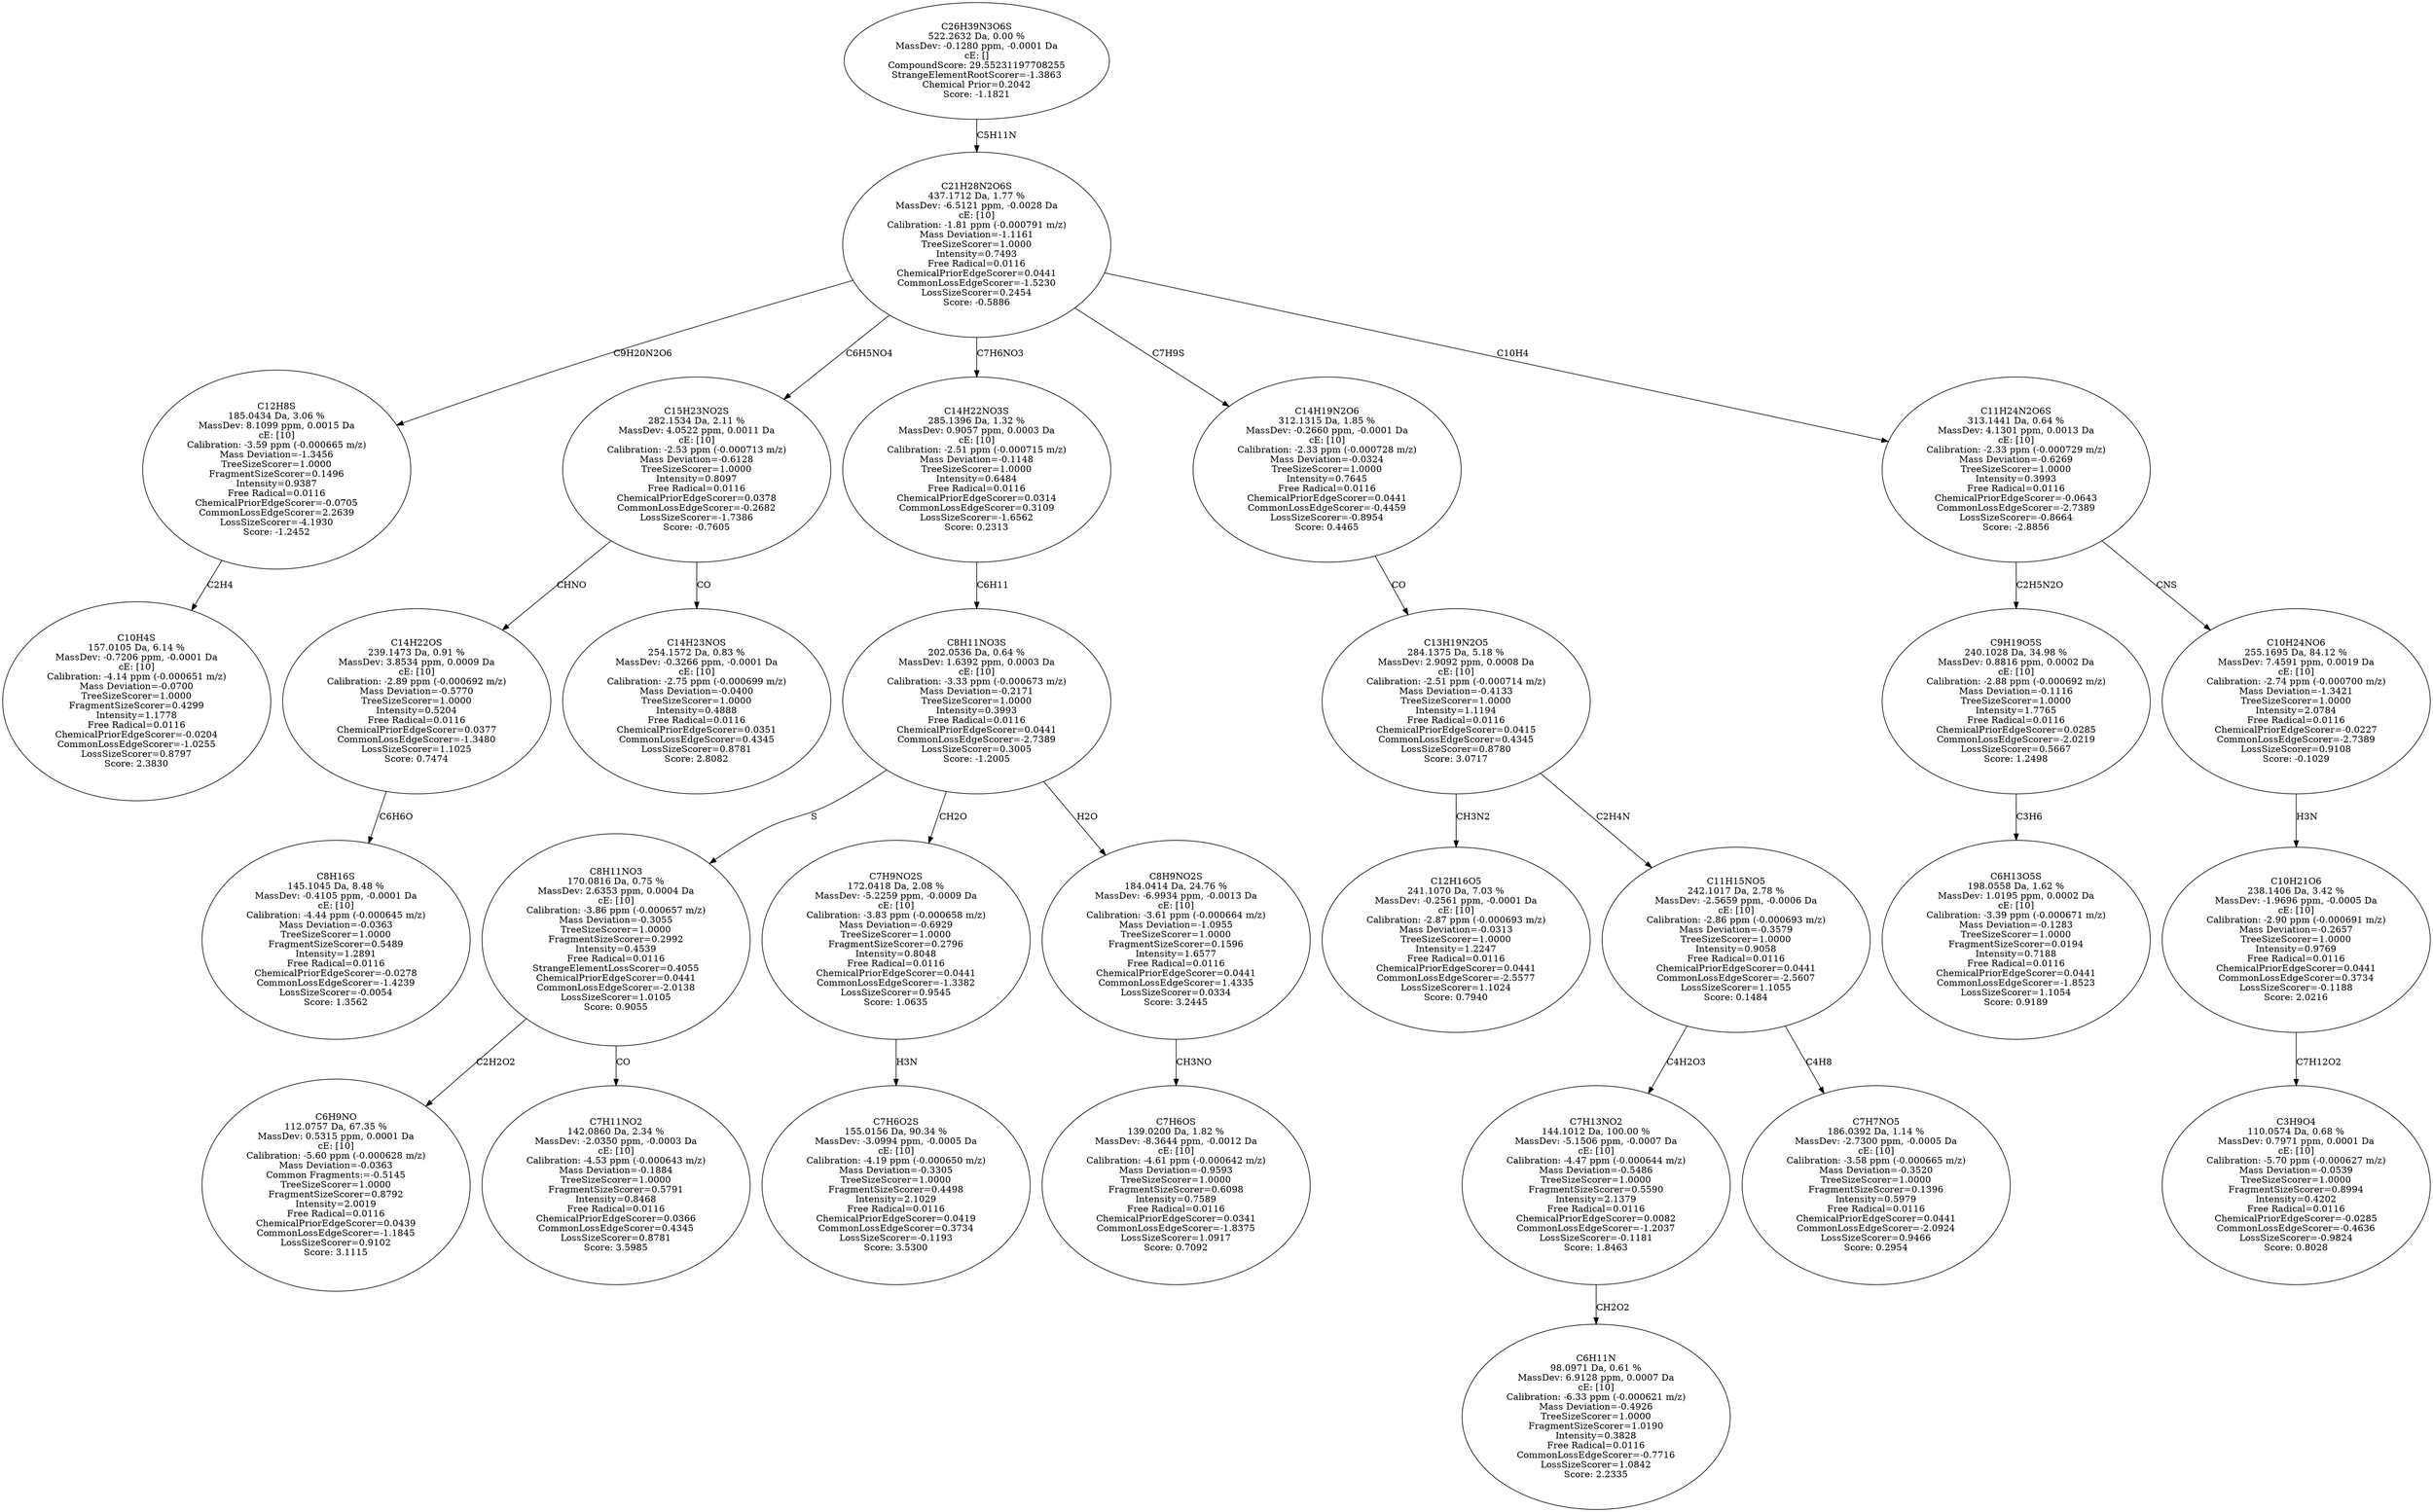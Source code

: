 strict digraph {
v1 [label="C10H4S\n157.0105 Da, 6.14 %\nMassDev: -0.7206 ppm, -0.0001 Da\ncE: [10]\nCalibration: -4.14 ppm (-0.000651 m/z)\nMass Deviation=-0.0700\nTreeSizeScorer=1.0000\nFragmentSizeScorer=0.4299\nIntensity=1.1778\nFree Radical=0.0116\nChemicalPriorEdgeScorer=-0.0204\nCommonLossEdgeScorer=-1.0255\nLossSizeScorer=0.8797\nScore: 2.3830"];
v2 [label="C12H8S\n185.0434 Da, 3.06 %\nMassDev: 8.1099 ppm, 0.0015 Da\ncE: [10]\nCalibration: -3.59 ppm (-0.000665 m/z)\nMass Deviation=-1.3456\nTreeSizeScorer=1.0000\nFragmentSizeScorer=0.1496\nIntensity=0.9387\nFree Radical=0.0116\nChemicalPriorEdgeScorer=-0.0705\nCommonLossEdgeScorer=2.2639\nLossSizeScorer=-4.1930\nScore: -1.2452"];
v3 [label="C8H16S\n145.1045 Da, 8.48 %\nMassDev: -0.4105 ppm, -0.0001 Da\ncE: [10]\nCalibration: -4.44 ppm (-0.000645 m/z)\nMass Deviation=-0.0363\nTreeSizeScorer=1.0000\nFragmentSizeScorer=0.5489\nIntensity=1.2891\nFree Radical=0.0116\nChemicalPriorEdgeScorer=-0.0278\nCommonLossEdgeScorer=-1.4239\nLossSizeScorer=-0.0054\nScore: 1.3562"];
v4 [label="C14H22OS\n239.1473 Da, 0.91 %\nMassDev: 3.8534 ppm, 0.0009 Da\ncE: [10]\nCalibration: -2.89 ppm (-0.000692 m/z)\nMass Deviation=-0.5770\nTreeSizeScorer=1.0000\nIntensity=0.5204\nFree Radical=0.0116\nChemicalPriorEdgeScorer=0.0377\nCommonLossEdgeScorer=-1.3480\nLossSizeScorer=1.1025\nScore: 0.7474"];
v5 [label="C14H23NOS\n254.1572 Da, 0.83 %\nMassDev: -0.3266 ppm, -0.0001 Da\ncE: [10]\nCalibration: -2.75 ppm (-0.000699 m/z)\nMass Deviation=-0.0400\nTreeSizeScorer=1.0000\nIntensity=0.4888\nFree Radical=0.0116\nChemicalPriorEdgeScorer=0.0351\nCommonLossEdgeScorer=0.4345\nLossSizeScorer=0.8781\nScore: 2.8082"];
v6 [label="C15H23NO2S\n282.1534 Da, 2.11 %\nMassDev: 4.0522 ppm, 0.0011 Da\ncE: [10]\nCalibration: -2.53 ppm (-0.000713 m/z)\nMass Deviation=-0.6128\nTreeSizeScorer=1.0000\nIntensity=0.8097\nFree Radical=0.0116\nChemicalPriorEdgeScorer=0.0378\nCommonLossEdgeScorer=-0.2682\nLossSizeScorer=-1.7386\nScore: -0.7605"];
v7 [label="C6H9NO\n112.0757 Da, 67.35 %\nMassDev: 0.5315 ppm, 0.0001 Da\ncE: [10]\nCalibration: -5.60 ppm (-0.000628 m/z)\nMass Deviation=-0.0363\nCommon Fragments:=-0.5145\nTreeSizeScorer=1.0000\nFragmentSizeScorer=0.8792\nIntensity=2.0019\nFree Radical=0.0116\nChemicalPriorEdgeScorer=0.0439\nCommonLossEdgeScorer=-1.1845\nLossSizeScorer=0.9102\nScore: 3.1115"];
v8 [label="C7H11NO2\n142.0860 Da, 2.34 %\nMassDev: -2.0350 ppm, -0.0003 Da\ncE: [10]\nCalibration: -4.53 ppm (-0.000643 m/z)\nMass Deviation=-0.1884\nTreeSizeScorer=1.0000\nFragmentSizeScorer=0.5791\nIntensity=0.8468\nFree Radical=0.0116\nChemicalPriorEdgeScorer=0.0366\nCommonLossEdgeScorer=0.4345\nLossSizeScorer=0.8781\nScore: 3.5985"];
v9 [label="C8H11NO3\n170.0816 Da, 0.75 %\nMassDev: 2.6353 ppm, 0.0004 Da\ncE: [10]\nCalibration: -3.86 ppm (-0.000657 m/z)\nMass Deviation=-0.3055\nTreeSizeScorer=1.0000\nFragmentSizeScorer=0.2992\nIntensity=0.4539\nFree Radical=0.0116\nStrangeElementLossScorer=0.4055\nChemicalPriorEdgeScorer=0.0441\nCommonLossEdgeScorer=-2.0138\nLossSizeScorer=1.0105\nScore: 0.9055"];
v10 [label="C7H6O2S\n155.0156 Da, 90.34 %\nMassDev: -3.0994 ppm, -0.0005 Da\ncE: [10]\nCalibration: -4.19 ppm (-0.000650 m/z)\nMass Deviation=-0.3305\nTreeSizeScorer=1.0000\nFragmentSizeScorer=0.4498\nIntensity=2.1029\nFree Radical=0.0116\nChemicalPriorEdgeScorer=0.0419\nCommonLossEdgeScorer=0.3734\nLossSizeScorer=-0.1193\nScore: 3.5300"];
v11 [label="C7H9NO2S\n172.0418 Da, 2.08 %\nMassDev: -5.2259 ppm, -0.0009 Da\ncE: [10]\nCalibration: -3.83 ppm (-0.000658 m/z)\nMass Deviation=-0.6929\nTreeSizeScorer=1.0000\nFragmentSizeScorer=0.2796\nIntensity=0.8048\nFree Radical=0.0116\nChemicalPriorEdgeScorer=0.0441\nCommonLossEdgeScorer=-1.3382\nLossSizeScorer=0.9545\nScore: 1.0635"];
v12 [label="C7H6OS\n139.0200 Da, 1.82 %\nMassDev: -8.3644 ppm, -0.0012 Da\ncE: [10]\nCalibration: -4.61 ppm (-0.000642 m/z)\nMass Deviation=-0.9593\nTreeSizeScorer=1.0000\nFragmentSizeScorer=0.6098\nIntensity=0.7589\nFree Radical=0.0116\nChemicalPriorEdgeScorer=0.0341\nCommonLossEdgeScorer=-1.8375\nLossSizeScorer=1.0917\nScore: 0.7092"];
v13 [label="C8H9NO2S\n184.0414 Da, 24.76 %\nMassDev: -6.9934 ppm, -0.0013 Da\ncE: [10]\nCalibration: -3.61 ppm (-0.000664 m/z)\nMass Deviation=-1.0955\nTreeSizeScorer=1.0000\nFragmentSizeScorer=0.1596\nIntensity=1.6577\nFree Radical=0.0116\nChemicalPriorEdgeScorer=0.0441\nCommonLossEdgeScorer=1.4335\nLossSizeScorer=0.0334\nScore: 3.2445"];
v14 [label="C8H11NO3S\n202.0536 Da, 0.64 %\nMassDev: 1.6392 ppm, 0.0003 Da\ncE: [10]\nCalibration: -3.33 ppm (-0.000673 m/z)\nMass Deviation=-0.2171\nTreeSizeScorer=1.0000\nIntensity=0.3993\nFree Radical=0.0116\nChemicalPriorEdgeScorer=0.0441\nCommonLossEdgeScorer=-2.7389\nLossSizeScorer=0.3005\nScore: -1.2005"];
v15 [label="C14H22NO3S\n285.1396 Da, 1.32 %\nMassDev: 0.9057 ppm, 0.0003 Da\ncE: [10]\nCalibration: -2.51 ppm (-0.000715 m/z)\nMass Deviation=-0.1148\nTreeSizeScorer=1.0000\nIntensity=0.6484\nFree Radical=0.0116\nChemicalPriorEdgeScorer=0.0314\nCommonLossEdgeScorer=0.3109\nLossSizeScorer=-1.6562\nScore: 0.2313"];
v16 [label="C12H16O5\n241.1070 Da, 7.03 %\nMassDev: -0.2561 ppm, -0.0001 Da\ncE: [10]\nCalibration: -2.87 ppm (-0.000693 m/z)\nMass Deviation=-0.0313\nTreeSizeScorer=1.0000\nIntensity=1.2247\nFree Radical=0.0116\nChemicalPriorEdgeScorer=0.0441\nCommonLossEdgeScorer=-2.5577\nLossSizeScorer=1.1024\nScore: 0.7940"];
v17 [label="C6H11N\n98.0971 Da, 0.61 %\nMassDev: 6.9128 ppm, 0.0007 Da\ncE: [10]\nCalibration: -6.33 ppm (-0.000621 m/z)\nMass Deviation=-0.4926\nTreeSizeScorer=1.0000\nFragmentSizeScorer=1.0190\nIntensity=0.3828\nFree Radical=0.0116\nCommonLossEdgeScorer=-0.7716\nLossSizeScorer=1.0842\nScore: 2.2335"];
v18 [label="C7H13NO2\n144.1012 Da, 100.00 %\nMassDev: -5.1506 ppm, -0.0007 Da\ncE: [10]\nCalibration: -4.47 ppm (-0.000644 m/z)\nMass Deviation=-0.5486\nTreeSizeScorer=1.0000\nFragmentSizeScorer=0.5590\nIntensity=2.1379\nFree Radical=0.0116\nChemicalPriorEdgeScorer=0.0082\nCommonLossEdgeScorer=-1.2037\nLossSizeScorer=-0.1181\nScore: 1.8463"];
v19 [label="C7H7NO5\n186.0392 Da, 1.14 %\nMassDev: -2.7300 ppm, -0.0005 Da\ncE: [10]\nCalibration: -3.58 ppm (-0.000665 m/z)\nMass Deviation=-0.3520\nTreeSizeScorer=1.0000\nFragmentSizeScorer=0.1396\nIntensity=0.5979\nFree Radical=0.0116\nChemicalPriorEdgeScorer=0.0441\nCommonLossEdgeScorer=-2.0924\nLossSizeScorer=0.9466\nScore: 0.2954"];
v20 [label="C11H15NO5\n242.1017 Da, 2.78 %\nMassDev: -2.5659 ppm, -0.0006 Da\ncE: [10]\nCalibration: -2.86 ppm (-0.000693 m/z)\nMass Deviation=-0.3579\nTreeSizeScorer=1.0000\nIntensity=0.9058\nFree Radical=0.0116\nChemicalPriorEdgeScorer=0.0441\nCommonLossEdgeScorer=-2.5607\nLossSizeScorer=1.1055\nScore: 0.1484"];
v21 [label="C13H19N2O5\n284.1375 Da, 5.18 %\nMassDev: 2.9092 ppm, 0.0008 Da\ncE: [10]\nCalibration: -2.51 ppm (-0.000714 m/z)\nMass Deviation=-0.4133\nTreeSizeScorer=1.0000\nIntensity=1.1194\nFree Radical=0.0116\nChemicalPriorEdgeScorer=0.0415\nCommonLossEdgeScorer=0.4345\nLossSizeScorer=0.8780\nScore: 3.0717"];
v22 [label="C14H19N2O6\n312.1315 Da, 1.85 %\nMassDev: -0.2660 ppm, -0.0001 Da\ncE: [10]\nCalibration: -2.33 ppm (-0.000728 m/z)\nMass Deviation=-0.0324\nTreeSizeScorer=1.0000\nIntensity=0.7645\nFree Radical=0.0116\nChemicalPriorEdgeScorer=0.0441\nCommonLossEdgeScorer=-0.4459\nLossSizeScorer=-0.8954\nScore: 0.4465"];
v23 [label="C6H13O5S\n198.0558 Da, 1.62 %\nMassDev: 1.0195 ppm, 0.0002 Da\ncE: [10]\nCalibration: -3.39 ppm (-0.000671 m/z)\nMass Deviation=-0.1283\nTreeSizeScorer=1.0000\nFragmentSizeScorer=0.0194\nIntensity=0.7188\nFree Radical=0.0116\nChemicalPriorEdgeScorer=0.0441\nCommonLossEdgeScorer=-1.8523\nLossSizeScorer=1.1054\nScore: 0.9189"];
v24 [label="C9H19O5S\n240.1028 Da, 34.98 %\nMassDev: 0.8816 ppm, 0.0002 Da\ncE: [10]\nCalibration: -2.88 ppm (-0.000692 m/z)\nMass Deviation=-0.1116\nTreeSizeScorer=1.0000\nIntensity=1.7765\nFree Radical=0.0116\nChemicalPriorEdgeScorer=0.0285\nCommonLossEdgeScorer=-2.0219\nLossSizeScorer=0.5667\nScore: 1.2498"];
v25 [label="C3H9O4\n110.0574 Da, 0.68 %\nMassDev: 0.7971 ppm, 0.0001 Da\ncE: [10]\nCalibration: -5.70 ppm (-0.000627 m/z)\nMass Deviation=-0.0539\nTreeSizeScorer=1.0000\nFragmentSizeScorer=0.8994\nIntensity=0.4202\nFree Radical=0.0116\nChemicalPriorEdgeScorer=-0.0285\nCommonLossEdgeScorer=-0.4636\nLossSizeScorer=-0.9824\nScore: 0.8028"];
v26 [label="C10H21O6\n238.1406 Da, 3.42 %\nMassDev: -1.9696 ppm, -0.0005 Da\ncE: [10]\nCalibration: -2.90 ppm (-0.000691 m/z)\nMass Deviation=-0.2657\nTreeSizeScorer=1.0000\nIntensity=0.9769\nFree Radical=0.0116\nChemicalPriorEdgeScorer=0.0441\nCommonLossEdgeScorer=0.3734\nLossSizeScorer=-0.1188\nScore: 2.0216"];
v27 [label="C10H24NO6\n255.1695 Da, 84.12 %\nMassDev: 7.4591 ppm, 0.0019 Da\ncE: [10]\nCalibration: -2.74 ppm (-0.000700 m/z)\nMass Deviation=-1.3421\nTreeSizeScorer=1.0000\nIntensity=2.0784\nFree Radical=0.0116\nChemicalPriorEdgeScorer=-0.0227\nCommonLossEdgeScorer=-2.7389\nLossSizeScorer=0.9108\nScore: -0.1029"];
v28 [label="C11H24N2O6S\n313.1441 Da, 0.64 %\nMassDev: 4.1301 ppm, 0.0013 Da\ncE: [10]\nCalibration: -2.33 ppm (-0.000729 m/z)\nMass Deviation=-0.6269\nTreeSizeScorer=1.0000\nIntensity=0.3993\nFree Radical=0.0116\nChemicalPriorEdgeScorer=-0.0643\nCommonLossEdgeScorer=-2.7389\nLossSizeScorer=-0.8664\nScore: -2.8856"];
v29 [label="C21H28N2O6S\n437.1712 Da, 1.77 %\nMassDev: -6.5121 ppm, -0.0028 Da\ncE: [10]\nCalibration: -1.81 ppm (-0.000791 m/z)\nMass Deviation=-1.1161\nTreeSizeScorer=1.0000\nIntensity=0.7493\nFree Radical=0.0116\nChemicalPriorEdgeScorer=0.0441\nCommonLossEdgeScorer=-1.5230\nLossSizeScorer=0.2454\nScore: -0.5886"];
v30 [label="C26H39N3O6S\n522.2632 Da, 0.00 %\nMassDev: -0.1280 ppm, -0.0001 Da\ncE: []\nCompoundScore: 29.55231197708255\nStrangeElementRootScorer=-1.3863\nChemical Prior=0.2042\nScore: -1.1821"];
v2 -> v1 [label="C2H4"];
v29 -> v2 [label="C9H20N2O6"];
v4 -> v3 [label="C6H6O"];
v6 -> v4 [label="CHNO"];
v6 -> v5 [label="CO"];
v29 -> v6 [label="C6H5NO4"];
v9 -> v7 [label="C2H2O2"];
v9 -> v8 [label="CO"];
v14 -> v9 [label="S"];
v11 -> v10 [label="H3N"];
v14 -> v11 [label="CH2O"];
v13 -> v12 [label="CH3NO"];
v14 -> v13 [label="H2O"];
v15 -> v14 [label="C6H11"];
v29 -> v15 [label="C7H6NO3"];
v21 -> v16 [label="CH3N2"];
v18 -> v17 [label="CH2O2"];
v20 -> v18 [label="C4H2O3"];
v20 -> v19 [label="C4H8"];
v21 -> v20 [label="C2H4N"];
v22 -> v21 [label="CO"];
v29 -> v22 [label="C7H9S"];
v24 -> v23 [label="C3H6"];
v28 -> v24 [label="C2H5N2O"];
v26 -> v25 [label="C7H12O2"];
v27 -> v26 [label="H3N"];
v28 -> v27 [label="CNS"];
v29 -> v28 [label="C10H4"];
v30 -> v29 [label="C5H11N"];
}
